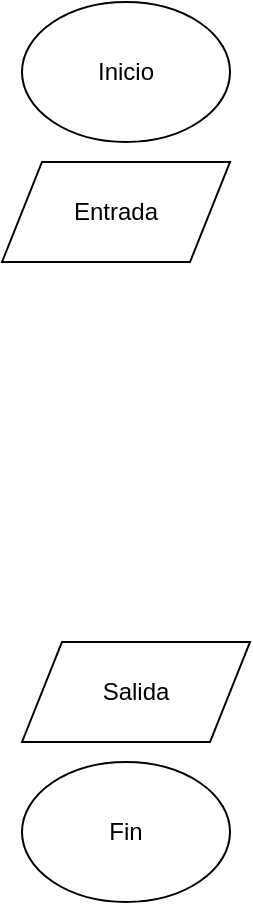 <mxfile version="24.7.17">
  <diagram name="Página-1" id="jrtADWv9hk6NQuiA2MjZ">
    <mxGraphModel dx="880" dy="434" grid="1" gridSize="10" guides="1" tooltips="1" connect="1" arrows="1" fold="1" page="1" pageScale="1" pageWidth="827" pageHeight="1169" math="0" shadow="0">
      <root>
        <mxCell id="0" />
        <mxCell id="1" parent="0" />
        <mxCell id="E8r99-V4XZfma_p-CVG1-1" value="Inicio" style="ellipse;whiteSpace=wrap;html=1;" parent="1" vertex="1">
          <mxGeometry x="370" y="20" width="104" height="70" as="geometry" />
        </mxCell>
        <mxCell id="E8r99-V4XZfma_p-CVG1-2" value="Fin" style="ellipse;whiteSpace=wrap;html=1;" parent="1" vertex="1">
          <mxGeometry x="370" y="400" width="104" height="70" as="geometry" />
        </mxCell>
        <mxCell id="MGADMwFtwo8opSIfl4Z--1" value="Entrada" style="shape=parallelogram;perimeter=parallelogramPerimeter;whiteSpace=wrap;html=1;fixedSize=1;" vertex="1" parent="1">
          <mxGeometry x="360" y="100" width="114" height="50" as="geometry" />
        </mxCell>
        <mxCell id="MGADMwFtwo8opSIfl4Z--2" value="Salida" style="shape=parallelogram;perimeter=parallelogramPerimeter;whiteSpace=wrap;html=1;fixedSize=1;" vertex="1" parent="1">
          <mxGeometry x="370" y="340" width="114" height="50" as="geometry" />
        </mxCell>
      </root>
    </mxGraphModel>
  </diagram>
</mxfile>
